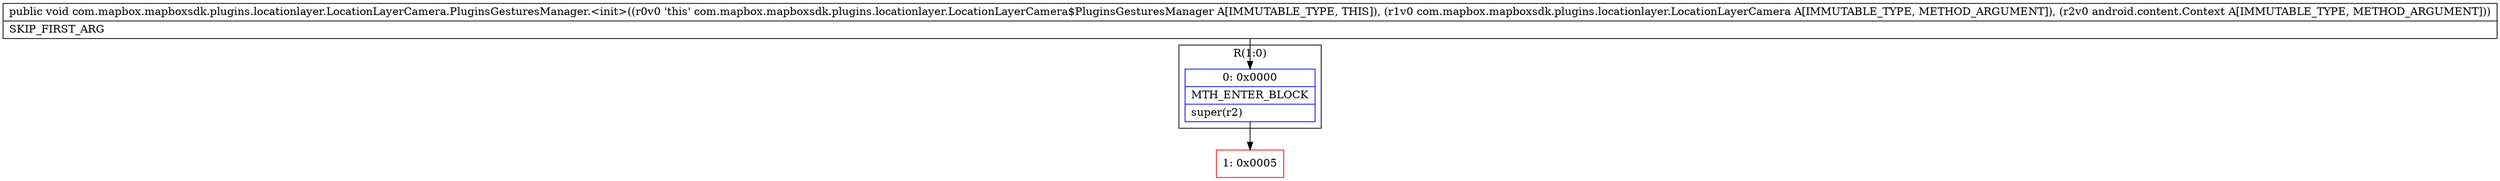 digraph "CFG forcom.mapbox.mapboxsdk.plugins.locationlayer.LocationLayerCamera.PluginsGesturesManager.\<init\>(Lcom\/mapbox\/mapboxsdk\/plugins\/locationlayer\/LocationLayerCamera;Landroid\/content\/Context;)V" {
subgraph cluster_Region_340210009 {
label = "R(1:0)";
node [shape=record,color=blue];
Node_0 [shape=record,label="{0\:\ 0x0000|MTH_ENTER_BLOCK\l|super(r2)\l}"];
}
Node_1 [shape=record,color=red,label="{1\:\ 0x0005}"];
MethodNode[shape=record,label="{public void com.mapbox.mapboxsdk.plugins.locationlayer.LocationLayerCamera.PluginsGesturesManager.\<init\>((r0v0 'this' com.mapbox.mapboxsdk.plugins.locationlayer.LocationLayerCamera$PluginsGesturesManager A[IMMUTABLE_TYPE, THIS]), (r1v0 com.mapbox.mapboxsdk.plugins.locationlayer.LocationLayerCamera A[IMMUTABLE_TYPE, METHOD_ARGUMENT]), (r2v0 android.content.Context A[IMMUTABLE_TYPE, METHOD_ARGUMENT]))  | SKIP_FIRST_ARG\l}"];
MethodNode -> Node_0;
Node_0 -> Node_1;
}

